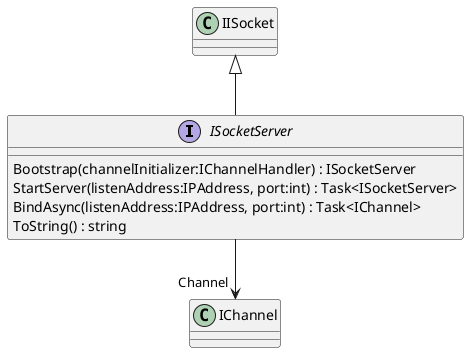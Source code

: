 @startuml
interface ISocketServer {
    Bootstrap(channelInitializer:IChannelHandler) : ISocketServer
    StartServer(listenAddress:IPAddress, port:int) : Task<ISocketServer>
    BindAsync(listenAddress:IPAddress, port:int) : Task<IChannel>
    ToString() : string
}
IISocket <|-- ISocketServer
ISocketServer --> "Channel" IChannel
@enduml
